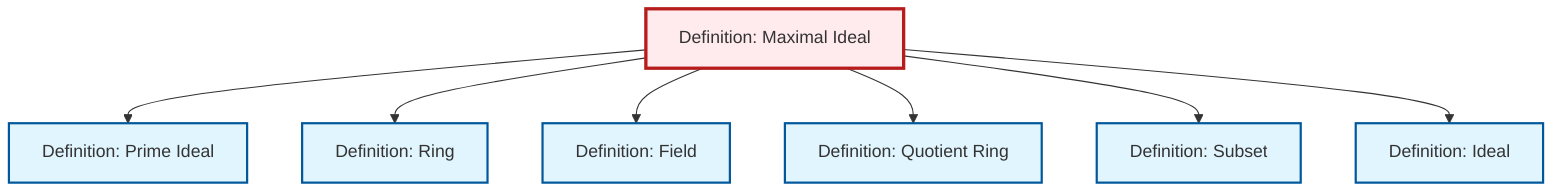 graph TD
    classDef definition fill:#e1f5fe,stroke:#01579b,stroke-width:2px
    classDef theorem fill:#f3e5f5,stroke:#4a148c,stroke-width:2px
    classDef axiom fill:#fff3e0,stroke:#e65100,stroke-width:2px
    classDef example fill:#e8f5e9,stroke:#1b5e20,stroke-width:2px
    classDef current fill:#ffebee,stroke:#b71c1c,stroke-width:3px
    def-maximal-ideal["Definition: Maximal Ideal"]:::definition
    def-subset["Definition: Subset"]:::definition
    def-prime-ideal["Definition: Prime Ideal"]:::definition
    def-quotient-ring["Definition: Quotient Ring"]:::definition
    def-ideal["Definition: Ideal"]:::definition
    def-ring["Definition: Ring"]:::definition
    def-field["Definition: Field"]:::definition
    def-maximal-ideal --> def-prime-ideal
    def-maximal-ideal --> def-ring
    def-maximal-ideal --> def-field
    def-maximal-ideal --> def-quotient-ring
    def-maximal-ideal --> def-subset
    def-maximal-ideal --> def-ideal
    class def-maximal-ideal current